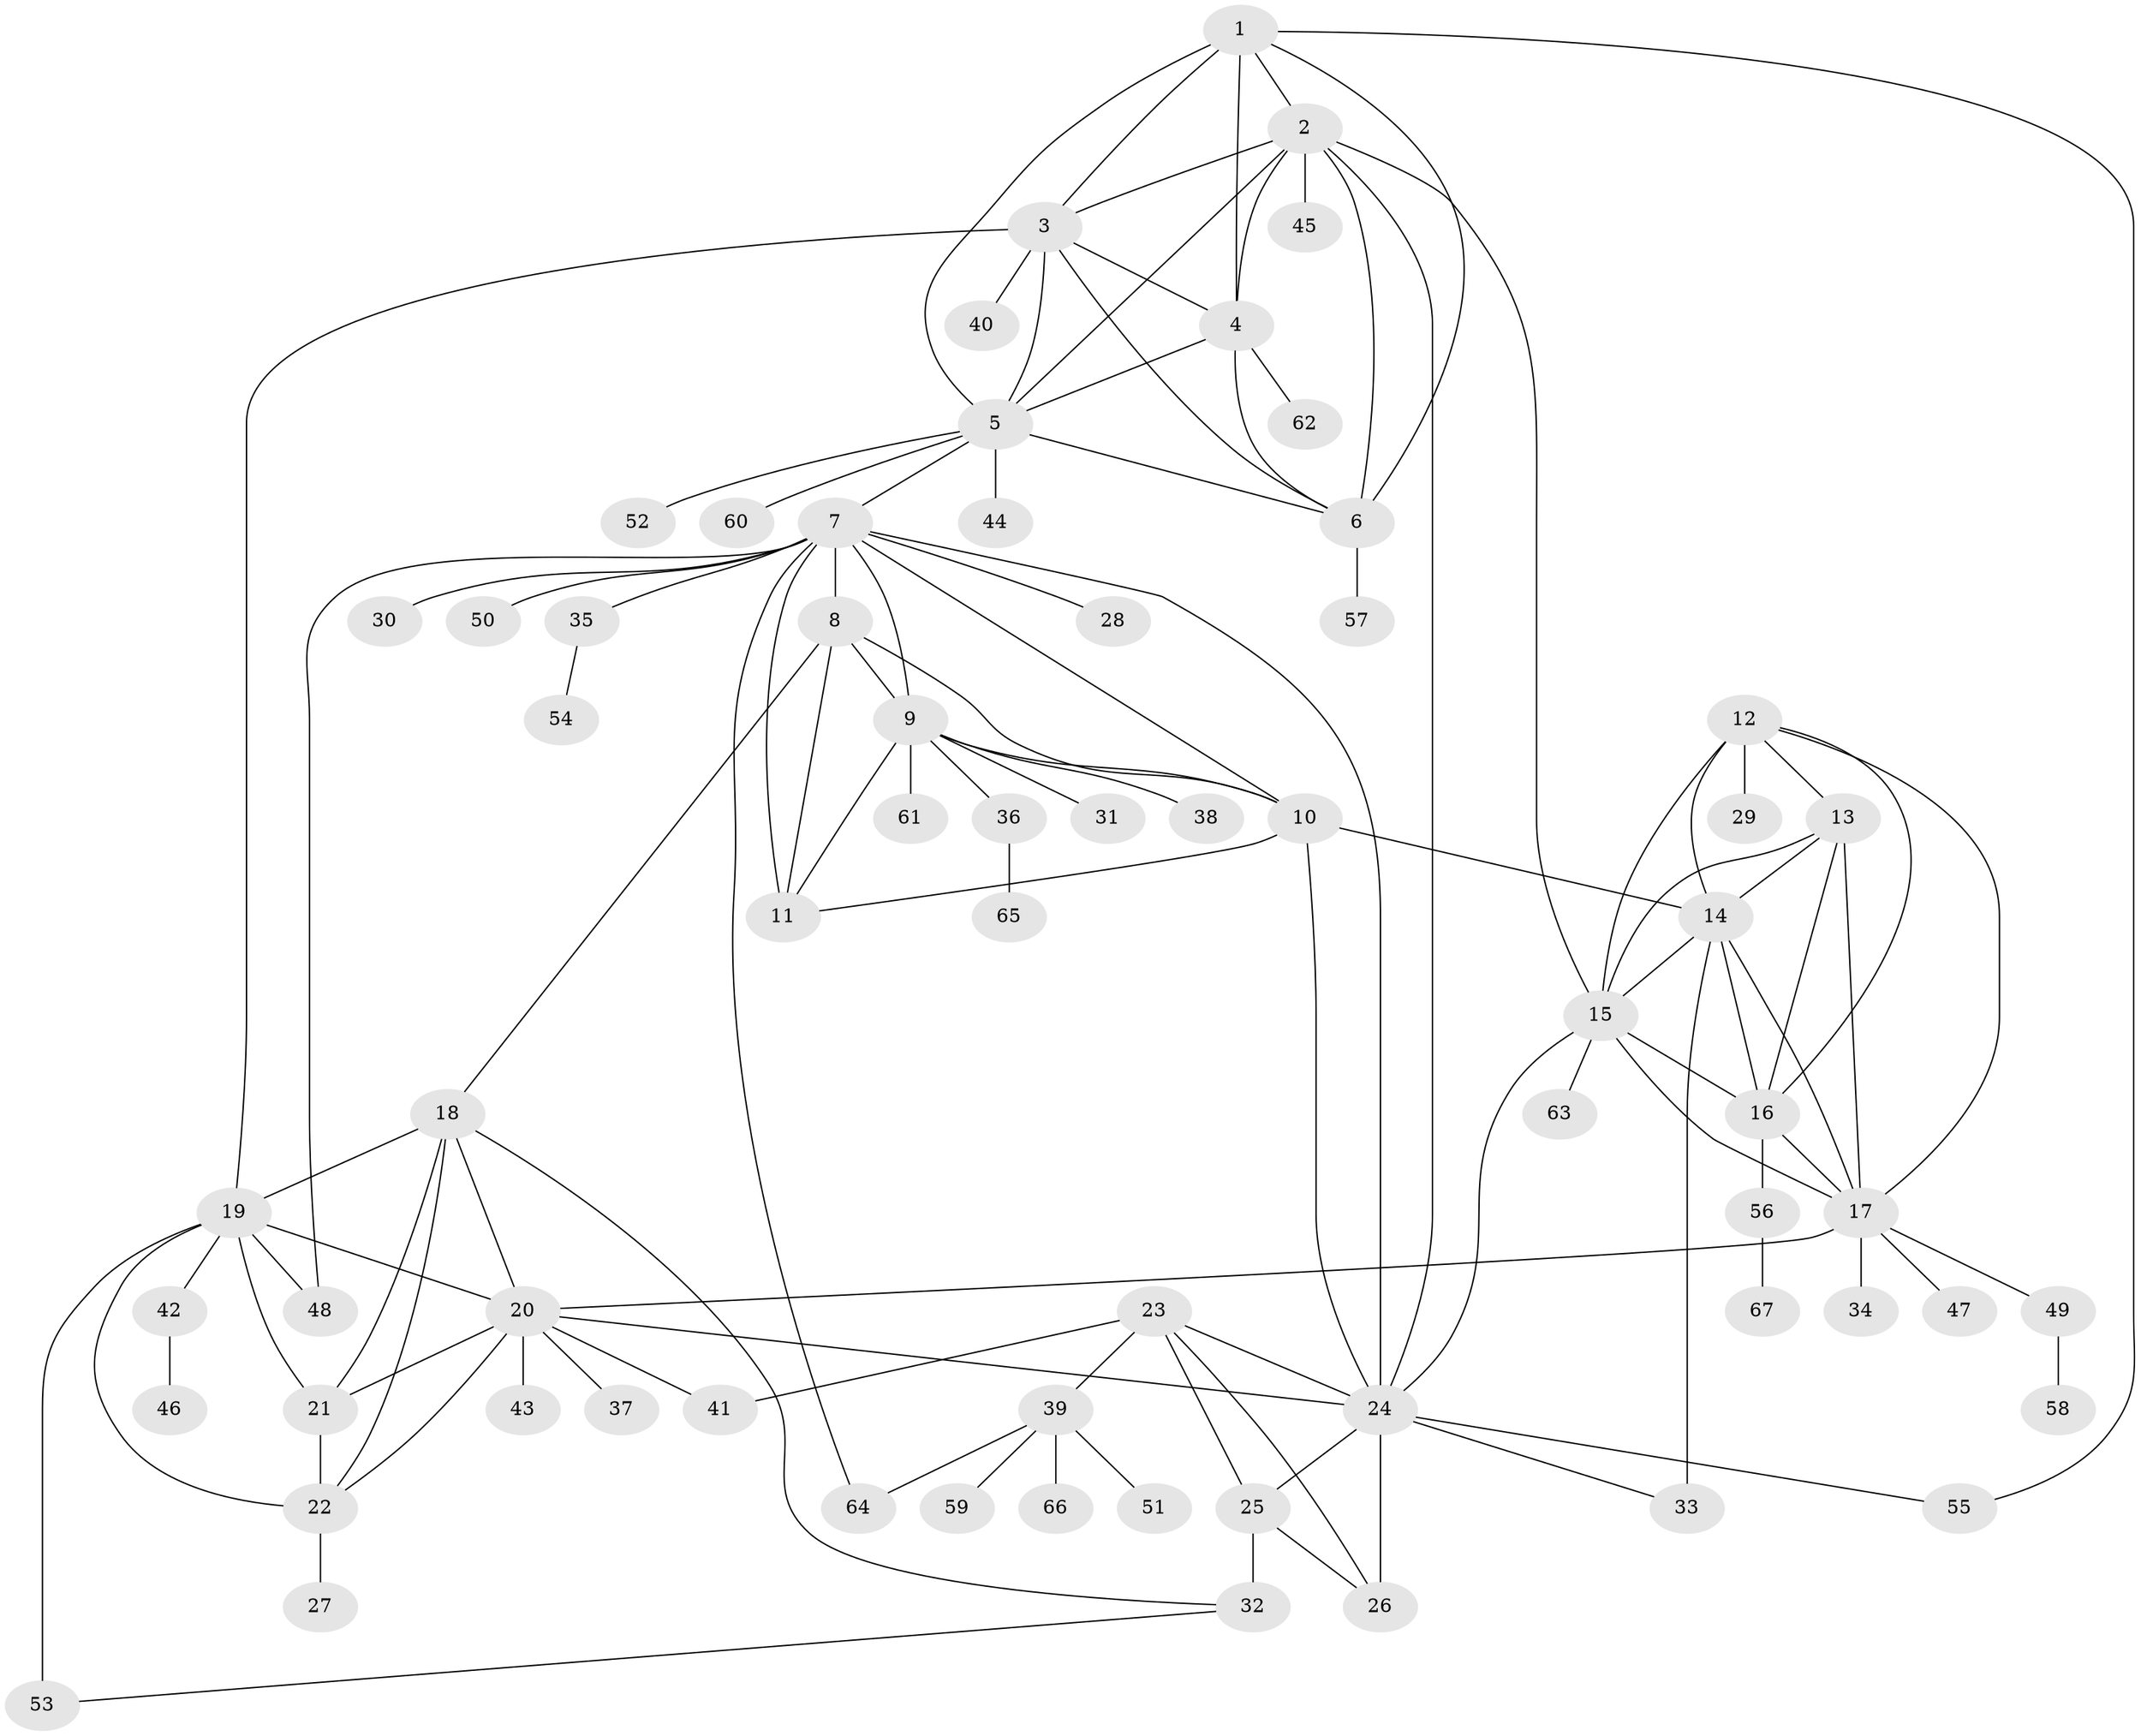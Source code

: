 // original degree distribution, {7: 0.022388059701492536, 13: 0.007462686567164179, 8: 0.03731343283582089, 10: 0.03731343283582089, 9: 0.029850746268656716, 15: 0.007462686567164179, 6: 0.029850746268656716, 5: 0.029850746268656716, 12: 0.014925373134328358, 11: 0.014925373134328358, 1: 0.6194029850746269, 2: 0.1044776119402985, 3: 0.04477611940298507}
// Generated by graph-tools (version 1.1) at 2025/37/03/09/25 02:37:46]
// undirected, 67 vertices, 115 edges
graph export_dot {
graph [start="1"]
  node [color=gray90,style=filled];
  1;
  2;
  3;
  4;
  5;
  6;
  7;
  8;
  9;
  10;
  11;
  12;
  13;
  14;
  15;
  16;
  17;
  18;
  19;
  20;
  21;
  22;
  23;
  24;
  25;
  26;
  27;
  28;
  29;
  30;
  31;
  32;
  33;
  34;
  35;
  36;
  37;
  38;
  39;
  40;
  41;
  42;
  43;
  44;
  45;
  46;
  47;
  48;
  49;
  50;
  51;
  52;
  53;
  54;
  55;
  56;
  57;
  58;
  59;
  60;
  61;
  62;
  63;
  64;
  65;
  66;
  67;
  1 -- 2 [weight=1.0];
  1 -- 3 [weight=1.0];
  1 -- 4 [weight=1.0];
  1 -- 5 [weight=1.0];
  1 -- 6 [weight=1.0];
  1 -- 55 [weight=1.0];
  2 -- 3 [weight=1.0];
  2 -- 4 [weight=1.0];
  2 -- 5 [weight=1.0];
  2 -- 6 [weight=1.0];
  2 -- 15 [weight=1.0];
  2 -- 24 [weight=1.0];
  2 -- 45 [weight=5.0];
  3 -- 4 [weight=1.0];
  3 -- 5 [weight=1.0];
  3 -- 6 [weight=1.0];
  3 -- 19 [weight=1.0];
  3 -- 40 [weight=1.0];
  4 -- 5 [weight=1.0];
  4 -- 6 [weight=1.0];
  4 -- 62 [weight=1.0];
  5 -- 6 [weight=1.0];
  5 -- 7 [weight=1.0];
  5 -- 44 [weight=1.0];
  5 -- 52 [weight=1.0];
  5 -- 60 [weight=1.0];
  6 -- 57 [weight=3.0];
  7 -- 8 [weight=2.0];
  7 -- 9 [weight=1.0];
  7 -- 10 [weight=1.0];
  7 -- 11 [weight=1.0];
  7 -- 24 [weight=1.0];
  7 -- 28 [weight=1.0];
  7 -- 30 [weight=1.0];
  7 -- 35 [weight=1.0];
  7 -- 48 [weight=1.0];
  7 -- 50 [weight=2.0];
  7 -- 64 [weight=1.0];
  8 -- 9 [weight=2.0];
  8 -- 10 [weight=2.0];
  8 -- 11 [weight=2.0];
  8 -- 18 [weight=1.0];
  9 -- 10 [weight=1.0];
  9 -- 11 [weight=1.0];
  9 -- 31 [weight=1.0];
  9 -- 36 [weight=1.0];
  9 -- 38 [weight=1.0];
  9 -- 61 [weight=1.0];
  10 -- 11 [weight=1.0];
  10 -- 14 [weight=1.0];
  10 -- 24 [weight=1.0];
  12 -- 13 [weight=1.0];
  12 -- 14 [weight=1.0];
  12 -- 15 [weight=1.0];
  12 -- 16 [weight=1.0];
  12 -- 17 [weight=1.0];
  12 -- 29 [weight=4.0];
  13 -- 14 [weight=1.0];
  13 -- 15 [weight=1.0];
  13 -- 16 [weight=2.0];
  13 -- 17 [weight=1.0];
  14 -- 15 [weight=1.0];
  14 -- 16 [weight=1.0];
  14 -- 17 [weight=1.0];
  14 -- 33 [weight=3.0];
  15 -- 16 [weight=1.0];
  15 -- 17 [weight=1.0];
  15 -- 24 [weight=1.0];
  15 -- 63 [weight=1.0];
  16 -- 17 [weight=1.0];
  16 -- 56 [weight=1.0];
  17 -- 20 [weight=1.0];
  17 -- 34 [weight=1.0];
  17 -- 47 [weight=1.0];
  17 -- 49 [weight=1.0];
  18 -- 19 [weight=1.0];
  18 -- 20 [weight=1.0];
  18 -- 21 [weight=2.0];
  18 -- 22 [weight=1.0];
  18 -- 32 [weight=1.0];
  19 -- 20 [weight=1.0];
  19 -- 21 [weight=2.0];
  19 -- 22 [weight=1.0];
  19 -- 42 [weight=1.0];
  19 -- 48 [weight=1.0];
  19 -- 53 [weight=3.0];
  20 -- 21 [weight=2.0];
  20 -- 22 [weight=1.0];
  20 -- 24 [weight=1.0];
  20 -- 37 [weight=1.0];
  20 -- 41 [weight=1.0];
  20 -- 43 [weight=1.0];
  21 -- 22 [weight=2.0];
  22 -- 27 [weight=6.0];
  23 -- 24 [weight=3.0];
  23 -- 25 [weight=1.0];
  23 -- 26 [weight=1.0];
  23 -- 39 [weight=1.0];
  23 -- 41 [weight=4.0];
  24 -- 25 [weight=3.0];
  24 -- 26 [weight=6.0];
  24 -- 33 [weight=1.0];
  24 -- 55 [weight=1.0];
  25 -- 26 [weight=1.0];
  25 -- 32 [weight=3.0];
  32 -- 53 [weight=1.0];
  35 -- 54 [weight=1.0];
  36 -- 65 [weight=1.0];
  39 -- 51 [weight=1.0];
  39 -- 59 [weight=1.0];
  39 -- 64 [weight=1.0];
  39 -- 66 [weight=1.0];
  42 -- 46 [weight=1.0];
  49 -- 58 [weight=1.0];
  56 -- 67 [weight=1.0];
}
